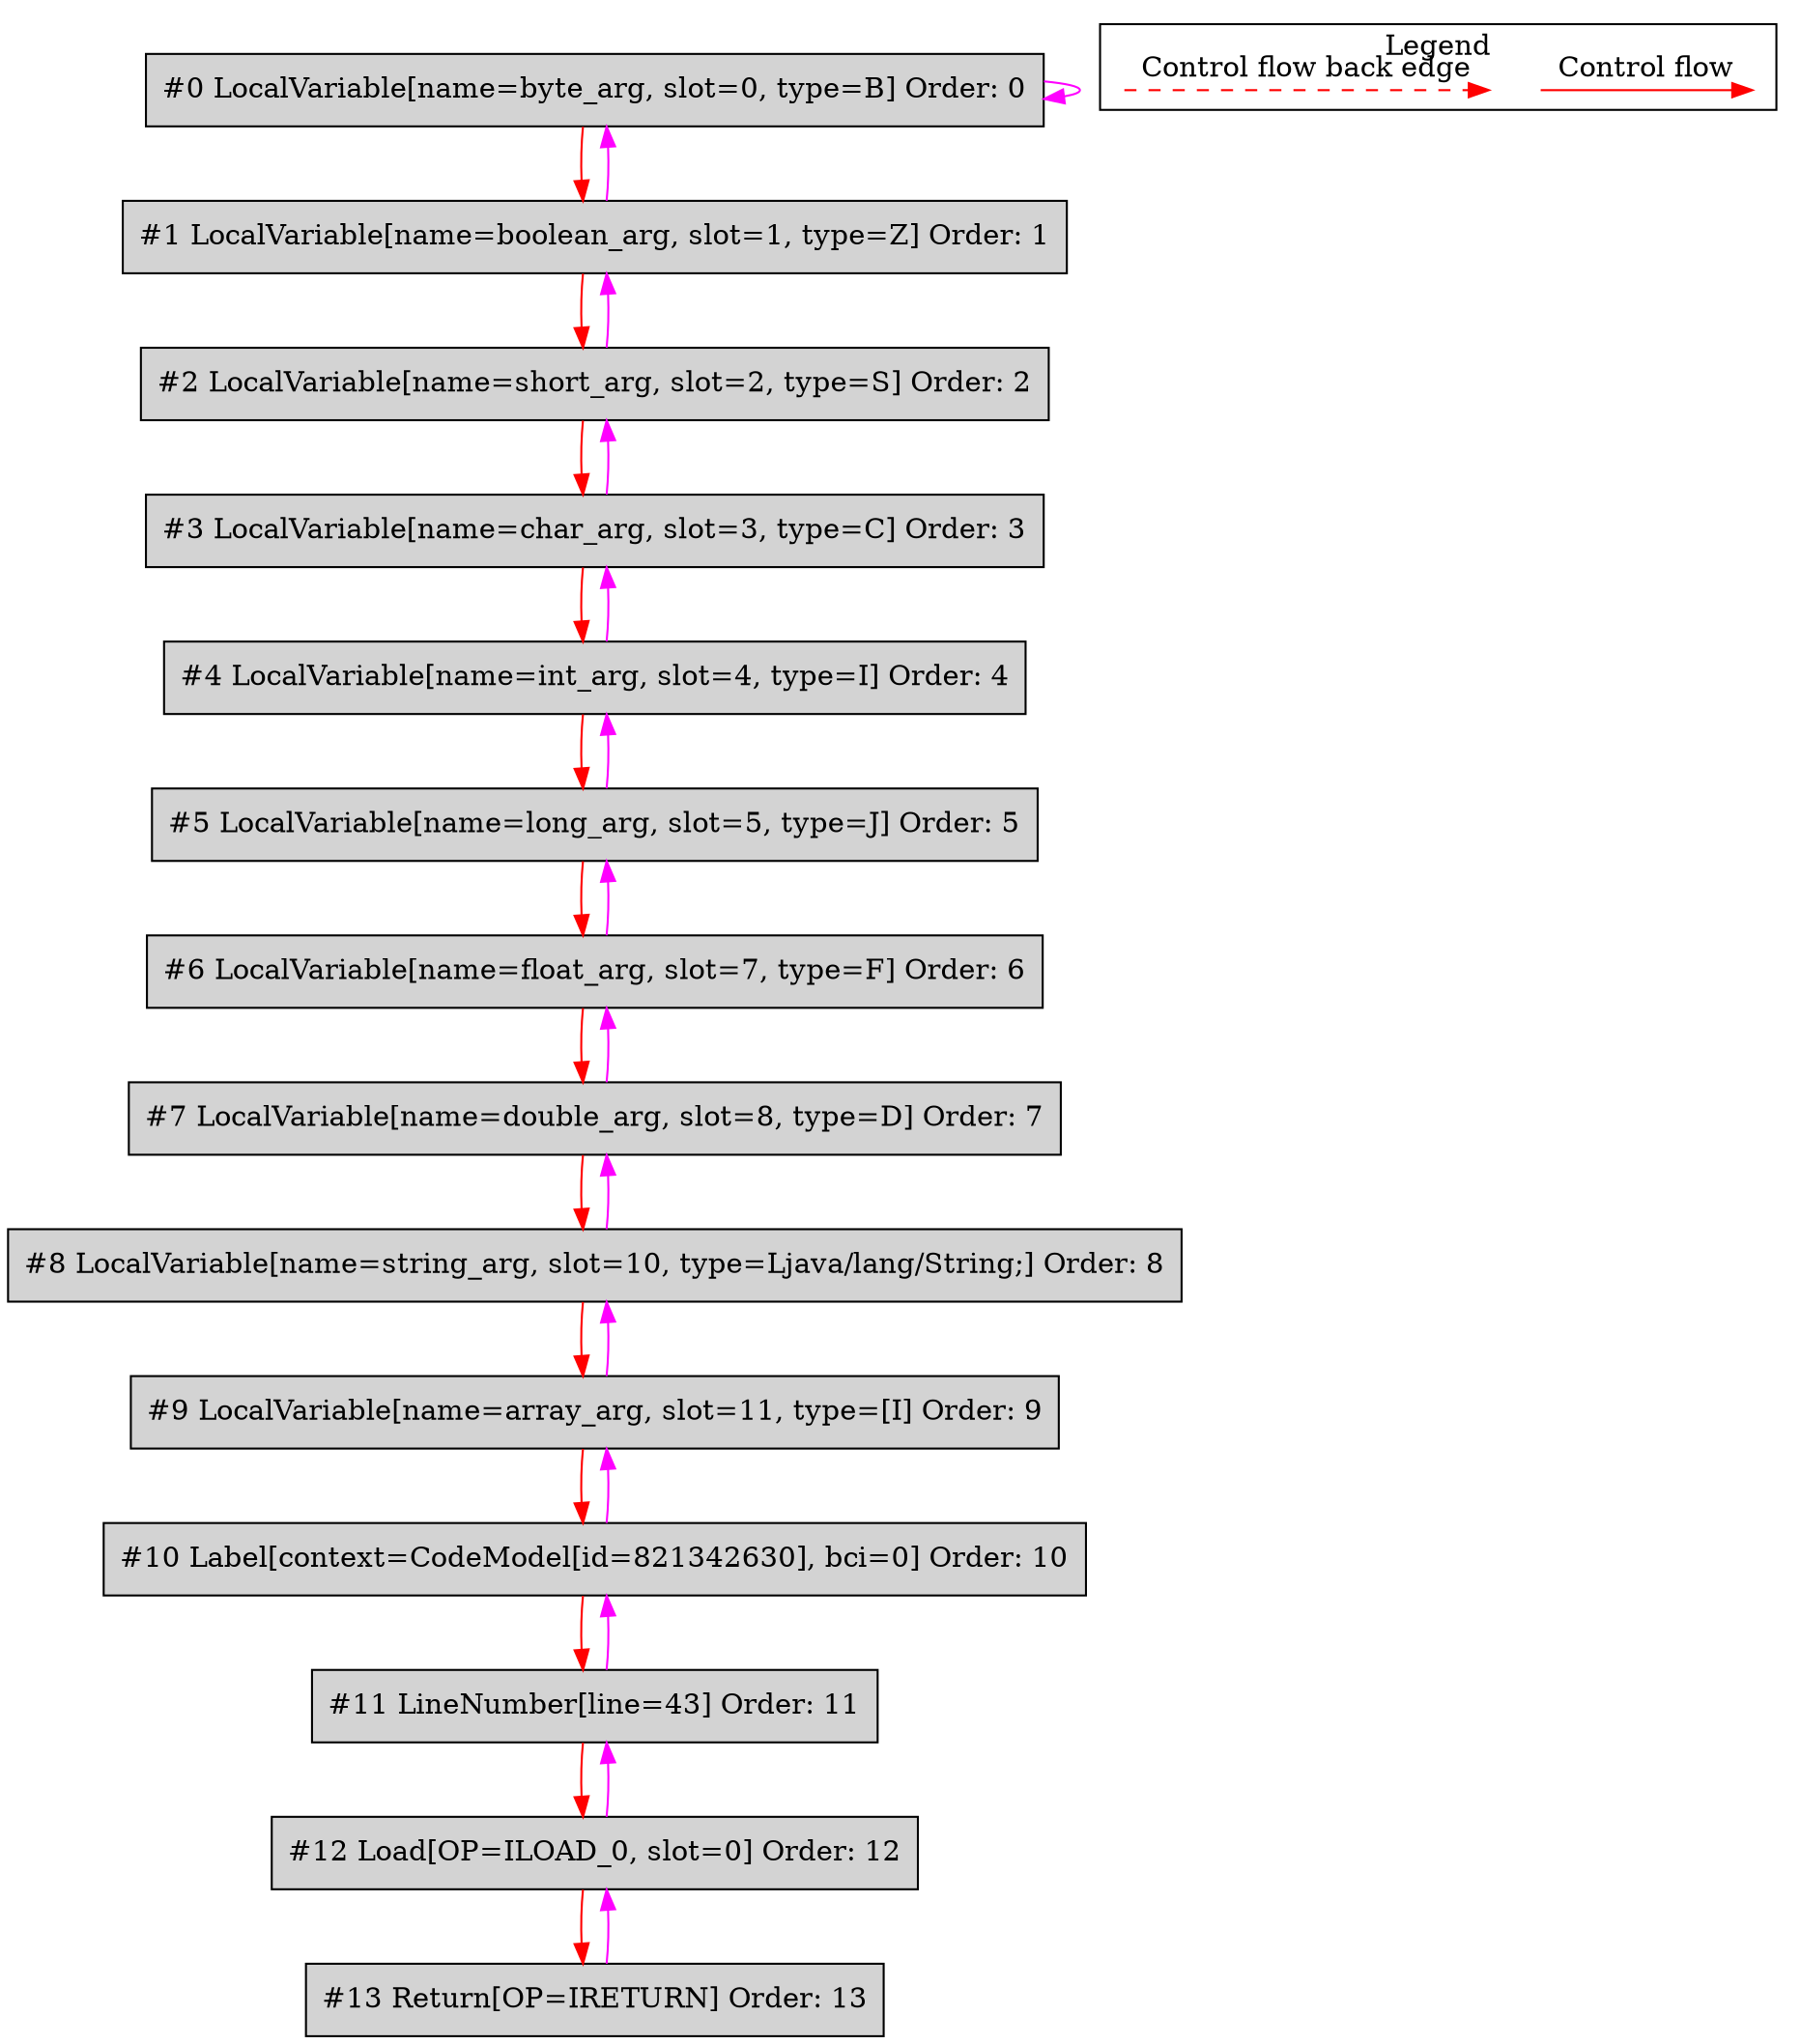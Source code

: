 digraph {
 ordering="in";
 node0[label="#0 LocalVariable[name=byte_arg, slot=0, type=B] Order: 0", shape=box, fillcolor=lightgrey, style=filled];
 node1[label="#1 LocalVariable[name=boolean_arg, slot=1, type=Z] Order: 1", shape=box, fillcolor=lightgrey, style=filled];
 node2[label="#2 LocalVariable[name=short_arg, slot=2, type=S] Order: 2", shape=box, fillcolor=lightgrey, style=filled];
 node3[label="#3 LocalVariable[name=char_arg, slot=3, type=C] Order: 3", shape=box, fillcolor=lightgrey, style=filled];
 node4[label="#4 LocalVariable[name=int_arg, slot=4, type=I] Order: 4", shape=box, fillcolor=lightgrey, style=filled];
 node5[label="#5 LocalVariable[name=long_arg, slot=5, type=J] Order: 5", shape=box, fillcolor=lightgrey, style=filled];
 node6[label="#6 LocalVariable[name=float_arg, slot=7, type=F] Order: 6", shape=box, fillcolor=lightgrey, style=filled];
 node7[label="#7 LocalVariable[name=double_arg, slot=8, type=D] Order: 7", shape=box, fillcolor=lightgrey, style=filled];
 node8[label="#8 LocalVariable[name=string_arg, slot=10, type=Ljava/lang/String;] Order: 8", shape=box, fillcolor=lightgrey, style=filled];
 node9[label="#9 LocalVariable[name=array_arg, slot=11, type=[I] Order: 9", shape=box, fillcolor=lightgrey, style=filled];
 node10[label="#10 Label[context=CodeModel[id=821342630], bci=0] Order: 10", shape=box, fillcolor=lightgrey, style=filled];
 node11[label="#11 LineNumber[line=43] Order: 11", shape=box, fillcolor=lightgrey, style=filled];
 node12[label="#12 Load[OP=ILOAD_0, slot=0] Order: 12", shape=box, fillcolor=lightgrey, style=filled];
 node13[label="#13 Return[OP=IRETURN] Order: 13", shape=box, fillcolor=lightgrey, style=filled];
 node0 -> node0[color=fuchsia];
 node0 -> node1[color=red];
 node1 -> node0[color=fuchsia];
 node1 -> node2[color=red];
 node2 -> node1[color=fuchsia];
 node2 -> node3[color=red];
 node3 -> node2[color=fuchsia];
 node3 -> node4[color=red];
 node4 -> node3[color=fuchsia];
 node4 -> node5[color=red];
 node5 -> node4[color=fuchsia];
 node5 -> node6[color=red];
 node6 -> node5[color=fuchsia];
 node6 -> node7[color=red];
 node7 -> node6[color=fuchsia];
 node7 -> node8[color=red];
 node8 -> node7[color=fuchsia];
 node8 -> node9[color=red];
 node9 -> node8[color=fuchsia];
 node9 -> node10[color=red];
 node10 -> node9[color=fuchsia];
 node10 -> node11[color=red];
 node11 -> node10[color=fuchsia];
 node11 -> node12[color=red];
 node12 -> node11[color=fuchsia];
 node12 -> node13[color=red];
 node13 -> node12[color=fuchsia];
 subgraph cluster_000 {
  label = "Legend";
  node [shape=point]
  {
   rank=same;
   c0 [style = invis];
   c1 [style = invis];
   c2 [style = invis];
   c3 [style = invis];
  }
  c0 -> c1 [label="Control flow", style=solid, color=red]
  c2 -> c3 [label="Control flow back edge", style=dashed, color=red]
 }

}
